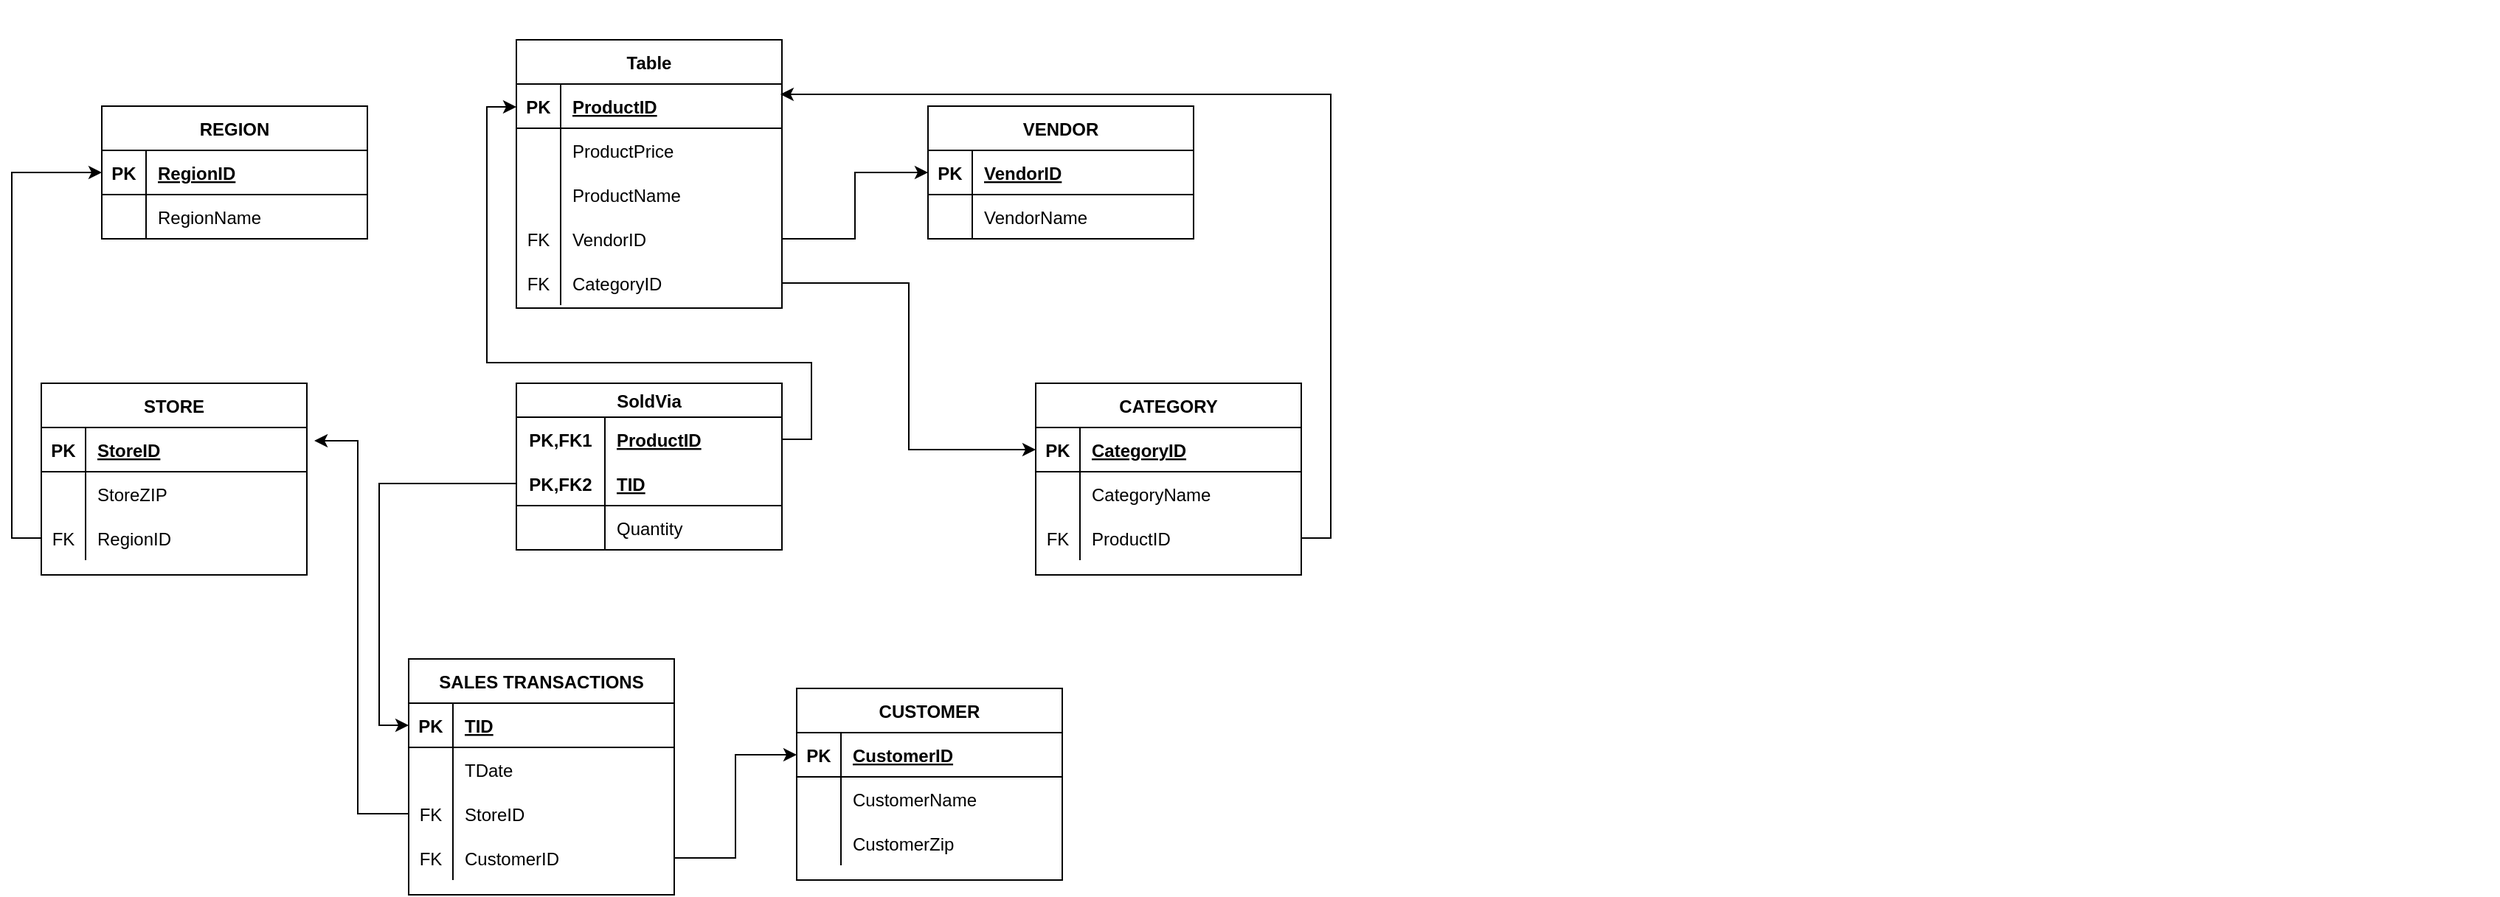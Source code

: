 <mxfile version="16.6.7" type="device"><diagram id="HIIUJBswbVwhQz2F2RyC" name="Page-1"><mxGraphModel dx="1991" dy="1682" grid="0" gridSize="10" guides="1" tooltips="1" connect="1" arrows="1" fold="1" page="0" pageScale="1" pageWidth="850" pageHeight="1100" math="0" shadow="0"><root><mxCell id="0"/><mxCell id="1" parent="0"/><mxCell id="rEvvJPt2WdHEInPGnJ3R-1" value="REGION" style="shape=table;startSize=30;container=1;collapsible=1;childLayout=tableLayout;fixedRows=1;rowLines=0;fontStyle=1;align=center;resizeLast=1;" parent="1" vertex="1"><mxGeometry x="-404" y="-884" width="180" height="90" as="geometry"/></mxCell><mxCell id="rEvvJPt2WdHEInPGnJ3R-2" value="" style="shape=tableRow;horizontal=0;startSize=0;swimlaneHead=0;swimlaneBody=0;fillColor=none;collapsible=0;dropTarget=0;points=[[0,0.5],[1,0.5]];portConstraint=eastwest;top=0;left=0;right=0;bottom=1;" parent="rEvvJPt2WdHEInPGnJ3R-1" vertex="1"><mxGeometry y="30" width="180" height="30" as="geometry"/></mxCell><mxCell id="rEvvJPt2WdHEInPGnJ3R-3" value="PK" style="shape=partialRectangle;connectable=0;fillColor=none;top=0;left=0;bottom=0;right=0;fontStyle=1;overflow=hidden;" parent="rEvvJPt2WdHEInPGnJ3R-2" vertex="1"><mxGeometry width="30" height="30" as="geometry"><mxRectangle width="30" height="30" as="alternateBounds"/></mxGeometry></mxCell><mxCell id="rEvvJPt2WdHEInPGnJ3R-4" value="RegionID" style="shape=partialRectangle;connectable=0;fillColor=none;top=0;left=0;bottom=0;right=0;align=left;spacingLeft=6;fontStyle=5;overflow=hidden;" parent="rEvvJPt2WdHEInPGnJ3R-2" vertex="1"><mxGeometry x="30" width="150" height="30" as="geometry"><mxRectangle width="150" height="30" as="alternateBounds"/></mxGeometry></mxCell><mxCell id="rEvvJPt2WdHEInPGnJ3R-5" value="" style="shape=tableRow;horizontal=0;startSize=0;swimlaneHead=0;swimlaneBody=0;fillColor=none;collapsible=0;dropTarget=0;points=[[0,0.5],[1,0.5]];portConstraint=eastwest;top=0;left=0;right=0;bottom=0;" parent="rEvvJPt2WdHEInPGnJ3R-1" vertex="1"><mxGeometry y="60" width="180" height="30" as="geometry"/></mxCell><mxCell id="rEvvJPt2WdHEInPGnJ3R-6" value="" style="shape=partialRectangle;connectable=0;fillColor=none;top=0;left=0;bottom=0;right=0;editable=1;overflow=hidden;" parent="rEvvJPt2WdHEInPGnJ3R-5" vertex="1"><mxGeometry width="30" height="30" as="geometry"><mxRectangle width="30" height="30" as="alternateBounds"/></mxGeometry></mxCell><mxCell id="rEvvJPt2WdHEInPGnJ3R-7" value="RegionName" style="shape=partialRectangle;connectable=0;fillColor=none;top=0;left=0;bottom=0;right=0;align=left;spacingLeft=6;overflow=hidden;" parent="rEvvJPt2WdHEInPGnJ3R-5" vertex="1"><mxGeometry x="30" width="150" height="30" as="geometry"><mxRectangle width="150" height="30" as="alternateBounds"/></mxGeometry></mxCell><mxCell id="rEvvJPt2WdHEInPGnJ3R-14" value="STORE" style="shape=table;startSize=30;container=1;collapsible=1;childLayout=tableLayout;fixedRows=1;rowLines=0;fontStyle=1;align=center;resizeLast=1;" parent="1" vertex="1"><mxGeometry x="-445" y="-696" width="180" height="130" as="geometry"/></mxCell><mxCell id="rEvvJPt2WdHEInPGnJ3R-15" value="" style="shape=tableRow;horizontal=0;startSize=0;swimlaneHead=0;swimlaneBody=0;fillColor=none;collapsible=0;dropTarget=0;points=[[0,0.5],[1,0.5]];portConstraint=eastwest;top=0;left=0;right=0;bottom=1;" parent="rEvvJPt2WdHEInPGnJ3R-14" vertex="1"><mxGeometry y="30" width="180" height="30" as="geometry"/></mxCell><mxCell id="rEvvJPt2WdHEInPGnJ3R-16" value="PK" style="shape=partialRectangle;connectable=0;fillColor=none;top=0;left=0;bottom=0;right=0;fontStyle=1;overflow=hidden;" parent="rEvvJPt2WdHEInPGnJ3R-15" vertex="1"><mxGeometry width="30" height="30" as="geometry"><mxRectangle width="30" height="30" as="alternateBounds"/></mxGeometry></mxCell><mxCell id="rEvvJPt2WdHEInPGnJ3R-17" value="StoreID" style="shape=partialRectangle;connectable=0;fillColor=none;top=0;left=0;bottom=0;right=0;align=left;spacingLeft=6;fontStyle=5;overflow=hidden;" parent="rEvvJPt2WdHEInPGnJ3R-15" vertex="1"><mxGeometry x="30" width="150" height="30" as="geometry"><mxRectangle width="150" height="30" as="alternateBounds"/></mxGeometry></mxCell><mxCell id="rEvvJPt2WdHEInPGnJ3R-18" value="" style="shape=tableRow;horizontal=0;startSize=0;swimlaneHead=0;swimlaneBody=0;fillColor=none;collapsible=0;dropTarget=0;points=[[0,0.5],[1,0.5]];portConstraint=eastwest;top=0;left=0;right=0;bottom=0;" parent="rEvvJPt2WdHEInPGnJ3R-14" vertex="1"><mxGeometry y="60" width="180" height="30" as="geometry"/></mxCell><mxCell id="rEvvJPt2WdHEInPGnJ3R-19" value="" style="shape=partialRectangle;connectable=0;fillColor=none;top=0;left=0;bottom=0;right=0;editable=1;overflow=hidden;" parent="rEvvJPt2WdHEInPGnJ3R-18" vertex="1"><mxGeometry width="30" height="30" as="geometry"><mxRectangle width="30" height="30" as="alternateBounds"/></mxGeometry></mxCell><mxCell id="rEvvJPt2WdHEInPGnJ3R-20" value="StoreZIP" style="shape=partialRectangle;connectable=0;fillColor=none;top=0;left=0;bottom=0;right=0;align=left;spacingLeft=6;overflow=hidden;" parent="rEvvJPt2WdHEInPGnJ3R-18" vertex="1"><mxGeometry x="30" width="150" height="30" as="geometry"><mxRectangle width="150" height="30" as="alternateBounds"/></mxGeometry></mxCell><mxCell id="rEvvJPt2WdHEInPGnJ3R-21" value="" style="shape=tableRow;horizontal=0;startSize=0;swimlaneHead=0;swimlaneBody=0;fillColor=none;collapsible=0;dropTarget=0;points=[[0,0.5],[1,0.5]];portConstraint=eastwest;top=0;left=0;right=0;bottom=0;" parent="rEvvJPt2WdHEInPGnJ3R-14" vertex="1"><mxGeometry y="90" width="180" height="30" as="geometry"/></mxCell><mxCell id="rEvvJPt2WdHEInPGnJ3R-22" value="FK" style="shape=partialRectangle;connectable=0;fillColor=none;top=0;left=0;bottom=0;right=0;editable=1;overflow=hidden;" parent="rEvvJPt2WdHEInPGnJ3R-21" vertex="1"><mxGeometry width="30" height="30" as="geometry"><mxRectangle width="30" height="30" as="alternateBounds"/></mxGeometry></mxCell><mxCell id="rEvvJPt2WdHEInPGnJ3R-23" value="RegionID" style="shape=partialRectangle;connectable=0;fillColor=none;top=0;left=0;bottom=0;right=0;align=left;spacingLeft=6;overflow=hidden;" parent="rEvvJPt2WdHEInPGnJ3R-21" vertex="1"><mxGeometry x="30" width="150" height="30" as="geometry"><mxRectangle width="150" height="30" as="alternateBounds"/></mxGeometry></mxCell><mxCell id="deo-ZwvFWf1aXP1A6GlT-1" value="" style="shape=image;verticalLabelPosition=bottom;labelBackgroundColor=default;verticalAlign=top;aspect=fixed;imageAspect=0;image=https://media.cheggcdn.com/media/0ed/0ed59450-fce3-421a-848c-9fef84aa4bd2/phpUb174q.png;" parent="1" vertex="1"><mxGeometry x="460" y="-956" width="760.2" height="554.06" as="geometry"/></mxCell><mxCell id="EdlcgP1chdYlh8OxZCv3-21" value="VENDOR" style="shape=table;startSize=30;container=1;collapsible=1;childLayout=tableLayout;fixedRows=1;rowLines=0;fontStyle=1;align=center;resizeLast=1;" vertex="1" parent="1"><mxGeometry x="156" y="-884" width="180" height="90" as="geometry"/></mxCell><mxCell id="EdlcgP1chdYlh8OxZCv3-22" value="" style="shape=tableRow;horizontal=0;startSize=0;swimlaneHead=0;swimlaneBody=0;fillColor=none;collapsible=0;dropTarget=0;points=[[0,0.5],[1,0.5]];portConstraint=eastwest;top=0;left=0;right=0;bottom=1;" vertex="1" parent="EdlcgP1chdYlh8OxZCv3-21"><mxGeometry y="30" width="180" height="30" as="geometry"/></mxCell><mxCell id="EdlcgP1chdYlh8OxZCv3-23" value="PK" style="shape=partialRectangle;connectable=0;fillColor=none;top=0;left=0;bottom=0;right=0;fontStyle=1;overflow=hidden;" vertex="1" parent="EdlcgP1chdYlh8OxZCv3-22"><mxGeometry width="30" height="30" as="geometry"><mxRectangle width="30" height="30" as="alternateBounds"/></mxGeometry></mxCell><mxCell id="EdlcgP1chdYlh8OxZCv3-24" value="VendorID" style="shape=partialRectangle;connectable=0;fillColor=none;top=0;left=0;bottom=0;right=0;align=left;spacingLeft=6;fontStyle=5;overflow=hidden;" vertex="1" parent="EdlcgP1chdYlh8OxZCv3-22"><mxGeometry x="30" width="150" height="30" as="geometry"><mxRectangle width="150" height="30" as="alternateBounds"/></mxGeometry></mxCell><mxCell id="EdlcgP1chdYlh8OxZCv3-25" value="" style="shape=tableRow;horizontal=0;startSize=0;swimlaneHead=0;swimlaneBody=0;fillColor=none;collapsible=0;dropTarget=0;points=[[0,0.5],[1,0.5]];portConstraint=eastwest;top=0;left=0;right=0;bottom=0;" vertex="1" parent="EdlcgP1chdYlh8OxZCv3-21"><mxGeometry y="60" width="180" height="30" as="geometry"/></mxCell><mxCell id="EdlcgP1chdYlh8OxZCv3-26" value="" style="shape=partialRectangle;connectable=0;fillColor=none;top=0;left=0;bottom=0;right=0;editable=1;overflow=hidden;" vertex="1" parent="EdlcgP1chdYlh8OxZCv3-25"><mxGeometry width="30" height="30" as="geometry"><mxRectangle width="30" height="30" as="alternateBounds"/></mxGeometry></mxCell><mxCell id="EdlcgP1chdYlh8OxZCv3-27" value="VendorName" style="shape=partialRectangle;connectable=0;fillColor=none;top=0;left=0;bottom=0;right=0;align=left;spacingLeft=6;overflow=hidden;" vertex="1" parent="EdlcgP1chdYlh8OxZCv3-25"><mxGeometry x="30" width="150" height="30" as="geometry"><mxRectangle width="150" height="30" as="alternateBounds"/></mxGeometry></mxCell><mxCell id="EdlcgP1chdYlh8OxZCv3-31" value="CATEGORY" style="shape=table;startSize=30;container=1;collapsible=1;childLayout=tableLayout;fixedRows=1;rowLines=0;fontStyle=1;align=center;resizeLast=1;" vertex="1" parent="1"><mxGeometry x="229" y="-696" width="180" height="130" as="geometry"/></mxCell><mxCell id="EdlcgP1chdYlh8OxZCv3-32" value="" style="shape=tableRow;horizontal=0;startSize=0;swimlaneHead=0;swimlaneBody=0;fillColor=none;collapsible=0;dropTarget=0;points=[[0,0.5],[1,0.5]];portConstraint=eastwest;top=0;left=0;right=0;bottom=1;" vertex="1" parent="EdlcgP1chdYlh8OxZCv3-31"><mxGeometry y="30" width="180" height="30" as="geometry"/></mxCell><mxCell id="EdlcgP1chdYlh8OxZCv3-33" value="PK" style="shape=partialRectangle;connectable=0;fillColor=none;top=0;left=0;bottom=0;right=0;fontStyle=1;overflow=hidden;" vertex="1" parent="EdlcgP1chdYlh8OxZCv3-32"><mxGeometry width="30" height="30" as="geometry"><mxRectangle width="30" height="30" as="alternateBounds"/></mxGeometry></mxCell><mxCell id="EdlcgP1chdYlh8OxZCv3-34" value="CategoryID" style="shape=partialRectangle;connectable=0;fillColor=none;top=0;left=0;bottom=0;right=0;align=left;spacingLeft=6;fontStyle=5;overflow=hidden;" vertex="1" parent="EdlcgP1chdYlh8OxZCv3-32"><mxGeometry x="30" width="150" height="30" as="geometry"><mxRectangle width="150" height="30" as="alternateBounds"/></mxGeometry></mxCell><mxCell id="EdlcgP1chdYlh8OxZCv3-35" value="" style="shape=tableRow;horizontal=0;startSize=0;swimlaneHead=0;swimlaneBody=0;fillColor=none;collapsible=0;dropTarget=0;points=[[0,0.5],[1,0.5]];portConstraint=eastwest;top=0;left=0;right=0;bottom=0;" vertex="1" parent="EdlcgP1chdYlh8OxZCv3-31"><mxGeometry y="60" width="180" height="30" as="geometry"/></mxCell><mxCell id="EdlcgP1chdYlh8OxZCv3-36" value="" style="shape=partialRectangle;connectable=0;fillColor=none;top=0;left=0;bottom=0;right=0;editable=1;overflow=hidden;" vertex="1" parent="EdlcgP1chdYlh8OxZCv3-35"><mxGeometry width="30" height="30" as="geometry"><mxRectangle width="30" height="30" as="alternateBounds"/></mxGeometry></mxCell><mxCell id="EdlcgP1chdYlh8OxZCv3-37" value="CategoryName" style="shape=partialRectangle;connectable=0;fillColor=none;top=0;left=0;bottom=0;right=0;align=left;spacingLeft=6;overflow=hidden;" vertex="1" parent="EdlcgP1chdYlh8OxZCv3-35"><mxGeometry x="30" width="150" height="30" as="geometry"><mxRectangle width="150" height="30" as="alternateBounds"/></mxGeometry></mxCell><mxCell id="EdlcgP1chdYlh8OxZCv3-38" value="" style="shape=tableRow;horizontal=0;startSize=0;swimlaneHead=0;swimlaneBody=0;fillColor=none;collapsible=0;dropTarget=0;points=[[0,0.5],[1,0.5]];portConstraint=eastwest;top=0;left=0;right=0;bottom=0;" vertex="1" parent="EdlcgP1chdYlh8OxZCv3-31"><mxGeometry y="90" width="180" height="30" as="geometry"/></mxCell><mxCell id="EdlcgP1chdYlh8OxZCv3-39" value="FK" style="shape=partialRectangle;connectable=0;fillColor=none;top=0;left=0;bottom=0;right=0;editable=1;overflow=hidden;" vertex="1" parent="EdlcgP1chdYlh8OxZCv3-38"><mxGeometry width="30" height="30" as="geometry"><mxRectangle width="30" height="30" as="alternateBounds"/></mxGeometry></mxCell><mxCell id="EdlcgP1chdYlh8OxZCv3-40" value="ProductID" style="shape=partialRectangle;connectable=0;fillColor=none;top=0;left=0;bottom=0;right=0;align=left;spacingLeft=6;overflow=hidden;" vertex="1" parent="EdlcgP1chdYlh8OxZCv3-38"><mxGeometry x="30" width="150" height="30" as="geometry"><mxRectangle width="150" height="30" as="alternateBounds"/></mxGeometry></mxCell><mxCell id="EdlcgP1chdYlh8OxZCv3-41" value="CUSTOMER" style="shape=table;startSize=30;container=1;collapsible=1;childLayout=tableLayout;fixedRows=1;rowLines=0;fontStyle=1;align=center;resizeLast=1;" vertex="1" parent="1"><mxGeometry x="67" y="-489" width="180" height="130" as="geometry"/></mxCell><mxCell id="EdlcgP1chdYlh8OxZCv3-42" value="" style="shape=tableRow;horizontal=0;startSize=0;swimlaneHead=0;swimlaneBody=0;fillColor=none;collapsible=0;dropTarget=0;points=[[0,0.5],[1,0.5]];portConstraint=eastwest;top=0;left=0;right=0;bottom=1;" vertex="1" parent="EdlcgP1chdYlh8OxZCv3-41"><mxGeometry y="30" width="180" height="30" as="geometry"/></mxCell><mxCell id="EdlcgP1chdYlh8OxZCv3-43" value="PK" style="shape=partialRectangle;connectable=0;fillColor=none;top=0;left=0;bottom=0;right=0;fontStyle=1;overflow=hidden;" vertex="1" parent="EdlcgP1chdYlh8OxZCv3-42"><mxGeometry width="30" height="30" as="geometry"><mxRectangle width="30" height="30" as="alternateBounds"/></mxGeometry></mxCell><mxCell id="EdlcgP1chdYlh8OxZCv3-44" value="CustomerID" style="shape=partialRectangle;connectable=0;fillColor=none;top=0;left=0;bottom=0;right=0;align=left;spacingLeft=6;fontStyle=5;overflow=hidden;" vertex="1" parent="EdlcgP1chdYlh8OxZCv3-42"><mxGeometry x="30" width="150" height="30" as="geometry"><mxRectangle width="150" height="30" as="alternateBounds"/></mxGeometry></mxCell><mxCell id="EdlcgP1chdYlh8OxZCv3-45" value="" style="shape=tableRow;horizontal=0;startSize=0;swimlaneHead=0;swimlaneBody=0;fillColor=none;collapsible=0;dropTarget=0;points=[[0,0.5],[1,0.5]];portConstraint=eastwest;top=0;left=0;right=0;bottom=0;" vertex="1" parent="EdlcgP1chdYlh8OxZCv3-41"><mxGeometry y="60" width="180" height="30" as="geometry"/></mxCell><mxCell id="EdlcgP1chdYlh8OxZCv3-46" value="" style="shape=partialRectangle;connectable=0;fillColor=none;top=0;left=0;bottom=0;right=0;editable=1;overflow=hidden;" vertex="1" parent="EdlcgP1chdYlh8OxZCv3-45"><mxGeometry width="30" height="30" as="geometry"><mxRectangle width="30" height="30" as="alternateBounds"/></mxGeometry></mxCell><mxCell id="EdlcgP1chdYlh8OxZCv3-47" value="CustomerName" style="shape=partialRectangle;connectable=0;fillColor=none;top=0;left=0;bottom=0;right=0;align=left;spacingLeft=6;overflow=hidden;" vertex="1" parent="EdlcgP1chdYlh8OxZCv3-45"><mxGeometry x="30" width="150" height="30" as="geometry"><mxRectangle width="150" height="30" as="alternateBounds"/></mxGeometry></mxCell><mxCell id="EdlcgP1chdYlh8OxZCv3-48" value="" style="shape=tableRow;horizontal=0;startSize=0;swimlaneHead=0;swimlaneBody=0;fillColor=none;collapsible=0;dropTarget=0;points=[[0,0.5],[1,0.5]];portConstraint=eastwest;top=0;left=0;right=0;bottom=0;" vertex="1" parent="EdlcgP1chdYlh8OxZCv3-41"><mxGeometry y="90" width="180" height="30" as="geometry"/></mxCell><mxCell id="EdlcgP1chdYlh8OxZCv3-49" value="" style="shape=partialRectangle;connectable=0;fillColor=none;top=0;left=0;bottom=0;right=0;editable=1;overflow=hidden;" vertex="1" parent="EdlcgP1chdYlh8OxZCv3-48"><mxGeometry width="30" height="30" as="geometry"><mxRectangle width="30" height="30" as="alternateBounds"/></mxGeometry></mxCell><mxCell id="EdlcgP1chdYlh8OxZCv3-50" value="CustomerZip" style="shape=partialRectangle;connectable=0;fillColor=none;top=0;left=0;bottom=0;right=0;align=left;spacingLeft=6;overflow=hidden;" vertex="1" parent="EdlcgP1chdYlh8OxZCv3-48"><mxGeometry x="30" width="150" height="30" as="geometry"><mxRectangle width="150" height="30" as="alternateBounds"/></mxGeometry></mxCell><mxCell id="EdlcgP1chdYlh8OxZCv3-61" value="SoldVia" style="shape=table;startSize=23;container=1;collapsible=1;childLayout=tableLayout;fixedRows=1;rowLines=0;fontStyle=1;align=center;resizeLast=1;" vertex="1" parent="1"><mxGeometry x="-123" y="-696" width="180" height="113" as="geometry"/></mxCell><mxCell id="EdlcgP1chdYlh8OxZCv3-62" value="" style="shape=tableRow;horizontal=0;startSize=0;swimlaneHead=0;swimlaneBody=0;fillColor=none;collapsible=0;dropTarget=0;points=[[0,0.5],[1,0.5]];portConstraint=eastwest;top=0;left=0;right=0;bottom=0;" vertex="1" parent="EdlcgP1chdYlh8OxZCv3-61"><mxGeometry y="23" width="180" height="30" as="geometry"/></mxCell><mxCell id="EdlcgP1chdYlh8OxZCv3-63" value="PK,FK1" style="shape=partialRectangle;connectable=0;fillColor=none;top=0;left=0;bottom=0;right=0;fontStyle=1;overflow=hidden;" vertex="1" parent="EdlcgP1chdYlh8OxZCv3-62"><mxGeometry width="60" height="30" as="geometry"><mxRectangle width="60" height="30" as="alternateBounds"/></mxGeometry></mxCell><mxCell id="EdlcgP1chdYlh8OxZCv3-64" value="ProductID" style="shape=partialRectangle;connectable=0;fillColor=none;top=0;left=0;bottom=0;right=0;align=left;spacingLeft=6;fontStyle=5;overflow=hidden;" vertex="1" parent="EdlcgP1chdYlh8OxZCv3-62"><mxGeometry x="60" width="120" height="30" as="geometry"><mxRectangle width="120" height="30" as="alternateBounds"/></mxGeometry></mxCell><mxCell id="EdlcgP1chdYlh8OxZCv3-65" value="" style="shape=tableRow;horizontal=0;startSize=0;swimlaneHead=0;swimlaneBody=0;fillColor=none;collapsible=0;dropTarget=0;points=[[0,0.5],[1,0.5]];portConstraint=eastwest;top=0;left=0;right=0;bottom=1;" vertex="1" parent="EdlcgP1chdYlh8OxZCv3-61"><mxGeometry y="53" width="180" height="30" as="geometry"/></mxCell><mxCell id="EdlcgP1chdYlh8OxZCv3-66" value="PK,FK2" style="shape=partialRectangle;connectable=0;fillColor=none;top=0;left=0;bottom=0;right=0;fontStyle=1;overflow=hidden;" vertex="1" parent="EdlcgP1chdYlh8OxZCv3-65"><mxGeometry width="60" height="30" as="geometry"><mxRectangle width="60" height="30" as="alternateBounds"/></mxGeometry></mxCell><mxCell id="EdlcgP1chdYlh8OxZCv3-67" value="TID" style="shape=partialRectangle;connectable=0;fillColor=none;top=0;left=0;bottom=0;right=0;align=left;spacingLeft=6;fontStyle=5;overflow=hidden;" vertex="1" parent="EdlcgP1chdYlh8OxZCv3-65"><mxGeometry x="60" width="120" height="30" as="geometry"><mxRectangle width="120" height="30" as="alternateBounds"/></mxGeometry></mxCell><mxCell id="EdlcgP1chdYlh8OxZCv3-68" value="" style="shape=tableRow;horizontal=0;startSize=0;swimlaneHead=0;swimlaneBody=0;fillColor=none;collapsible=0;dropTarget=0;points=[[0,0.5],[1,0.5]];portConstraint=eastwest;top=0;left=0;right=0;bottom=0;" vertex="1" parent="EdlcgP1chdYlh8OxZCv3-61"><mxGeometry y="83" width="180" height="30" as="geometry"/></mxCell><mxCell id="EdlcgP1chdYlh8OxZCv3-69" value="" style="shape=partialRectangle;connectable=0;fillColor=none;top=0;left=0;bottom=0;right=0;editable=1;overflow=hidden;" vertex="1" parent="EdlcgP1chdYlh8OxZCv3-68"><mxGeometry width="60" height="30" as="geometry"><mxRectangle width="60" height="30" as="alternateBounds"/></mxGeometry></mxCell><mxCell id="EdlcgP1chdYlh8OxZCv3-70" value="Quantity" style="shape=partialRectangle;connectable=0;fillColor=none;top=0;left=0;bottom=0;right=0;align=left;spacingLeft=6;overflow=hidden;" vertex="1" parent="EdlcgP1chdYlh8OxZCv3-68"><mxGeometry x="60" width="120" height="30" as="geometry"><mxRectangle width="120" height="30" as="alternateBounds"/></mxGeometry></mxCell><mxCell id="EdlcgP1chdYlh8OxZCv3-87" style="edgeStyle=orthogonalEdgeStyle;rounded=0;orthogonalLoop=1;jettySize=auto;html=1;exitX=0;exitY=0.5;exitDx=0;exitDy=0;" edge="1" parent="1" source="rEvvJPt2WdHEInPGnJ3R-21" target="rEvvJPt2WdHEInPGnJ3R-2"><mxGeometry relative="1" as="geometry"/></mxCell><mxCell id="EdlcgP1chdYlh8OxZCv3-89" value="" style="shape=tableRow;horizontal=0;startSize=0;swimlaneHead=0;swimlaneBody=0;fillColor=none;collapsible=0;dropTarget=0;points=[[0,0.5],[1,0.5]];portConstraint=eastwest;top=0;left=0;right=0;bottom=0;" vertex="1" parent="1"><mxGeometry x="-215" y="-383" width="180" height="30" as="geometry"/></mxCell><mxCell id="EdlcgP1chdYlh8OxZCv3-93" value="SALES TRANSACTIONS" style="shape=table;startSize=30;container=1;collapsible=1;childLayout=tableLayout;fixedRows=1;rowLines=0;fontStyle=1;align=center;resizeLast=1;" vertex="1" parent="1"><mxGeometry x="-196" y="-509" width="180" height="160" as="geometry"/></mxCell><mxCell id="EdlcgP1chdYlh8OxZCv3-94" value="" style="shape=tableRow;horizontal=0;startSize=0;swimlaneHead=0;swimlaneBody=0;fillColor=none;collapsible=0;dropTarget=0;points=[[0,0.5],[1,0.5]];portConstraint=eastwest;top=0;left=0;right=0;bottom=1;" vertex="1" parent="EdlcgP1chdYlh8OxZCv3-93"><mxGeometry y="30" width="180" height="30" as="geometry"/></mxCell><mxCell id="EdlcgP1chdYlh8OxZCv3-95" value="PK" style="shape=partialRectangle;connectable=0;fillColor=none;top=0;left=0;bottom=0;right=0;fontStyle=1;overflow=hidden;" vertex="1" parent="EdlcgP1chdYlh8OxZCv3-94"><mxGeometry width="30" height="30" as="geometry"><mxRectangle width="30" height="30" as="alternateBounds"/></mxGeometry></mxCell><mxCell id="EdlcgP1chdYlh8OxZCv3-96" value="TID" style="shape=partialRectangle;connectable=0;fillColor=none;top=0;left=0;bottom=0;right=0;align=left;spacingLeft=6;fontStyle=5;overflow=hidden;" vertex="1" parent="EdlcgP1chdYlh8OxZCv3-94"><mxGeometry x="30" width="150" height="30" as="geometry"><mxRectangle width="150" height="30" as="alternateBounds"/></mxGeometry></mxCell><mxCell id="EdlcgP1chdYlh8OxZCv3-97" value="" style="shape=tableRow;horizontal=0;startSize=0;swimlaneHead=0;swimlaneBody=0;fillColor=none;collapsible=0;dropTarget=0;points=[[0,0.5],[1,0.5]];portConstraint=eastwest;top=0;left=0;right=0;bottom=0;" vertex="1" parent="EdlcgP1chdYlh8OxZCv3-93"><mxGeometry y="60" width="180" height="30" as="geometry"/></mxCell><mxCell id="EdlcgP1chdYlh8OxZCv3-98" value="" style="shape=partialRectangle;connectable=0;fillColor=none;top=0;left=0;bottom=0;right=0;editable=1;overflow=hidden;" vertex="1" parent="EdlcgP1chdYlh8OxZCv3-97"><mxGeometry width="30" height="30" as="geometry"><mxRectangle width="30" height="30" as="alternateBounds"/></mxGeometry></mxCell><mxCell id="EdlcgP1chdYlh8OxZCv3-99" value="TDate" style="shape=partialRectangle;connectable=0;fillColor=none;top=0;left=0;bottom=0;right=0;align=left;spacingLeft=6;overflow=hidden;" vertex="1" parent="EdlcgP1chdYlh8OxZCv3-97"><mxGeometry x="30" width="150" height="30" as="geometry"><mxRectangle width="150" height="30" as="alternateBounds"/></mxGeometry></mxCell><mxCell id="EdlcgP1chdYlh8OxZCv3-100" value="" style="shape=tableRow;horizontal=0;startSize=0;swimlaneHead=0;swimlaneBody=0;fillColor=none;collapsible=0;dropTarget=0;points=[[0,0.5],[1,0.5]];portConstraint=eastwest;top=0;left=0;right=0;bottom=0;" vertex="1" parent="EdlcgP1chdYlh8OxZCv3-93"><mxGeometry y="90" width="180" height="30" as="geometry"/></mxCell><mxCell id="EdlcgP1chdYlh8OxZCv3-101" value="FK" style="shape=partialRectangle;connectable=0;fillColor=none;top=0;left=0;bottom=0;right=0;editable=1;overflow=hidden;" vertex="1" parent="EdlcgP1chdYlh8OxZCv3-100"><mxGeometry width="30" height="30" as="geometry"><mxRectangle width="30" height="30" as="alternateBounds"/></mxGeometry></mxCell><mxCell id="EdlcgP1chdYlh8OxZCv3-102" value="StoreID" style="shape=partialRectangle;connectable=0;fillColor=none;top=0;left=0;bottom=0;right=0;align=left;spacingLeft=6;overflow=hidden;" vertex="1" parent="EdlcgP1chdYlh8OxZCv3-100"><mxGeometry x="30" width="150" height="30" as="geometry"><mxRectangle width="150" height="30" as="alternateBounds"/></mxGeometry></mxCell><mxCell id="EdlcgP1chdYlh8OxZCv3-103" value="" style="shape=tableRow;horizontal=0;startSize=0;swimlaneHead=0;swimlaneBody=0;fillColor=none;collapsible=0;dropTarget=0;points=[[0,0.5],[1,0.5]];portConstraint=eastwest;top=0;left=0;right=0;bottom=0;" vertex="1" parent="EdlcgP1chdYlh8OxZCv3-93"><mxGeometry y="120" width="180" height="30" as="geometry"/></mxCell><mxCell id="EdlcgP1chdYlh8OxZCv3-104" value="FK" style="shape=partialRectangle;connectable=0;fillColor=none;top=0;left=0;bottom=0;right=0;editable=1;overflow=hidden;" vertex="1" parent="EdlcgP1chdYlh8OxZCv3-103"><mxGeometry width="30" height="30" as="geometry"><mxRectangle width="30" height="30" as="alternateBounds"/></mxGeometry></mxCell><mxCell id="EdlcgP1chdYlh8OxZCv3-105" value="CustomerID" style="shape=partialRectangle;connectable=0;fillColor=none;top=0;left=0;bottom=0;right=0;align=left;spacingLeft=6;overflow=hidden;" vertex="1" parent="EdlcgP1chdYlh8OxZCv3-103"><mxGeometry x="30" width="150" height="30" as="geometry"><mxRectangle width="150" height="30" as="alternateBounds"/></mxGeometry></mxCell><mxCell id="EdlcgP1chdYlh8OxZCv3-108" style="edgeStyle=orthogonalEdgeStyle;rounded=0;orthogonalLoop=1;jettySize=auto;html=1;exitX=0;exitY=0.5;exitDx=0;exitDy=0;entryX=1.028;entryY=0.3;entryDx=0;entryDy=0;entryPerimeter=0;" edge="1" parent="1" source="EdlcgP1chdYlh8OxZCv3-100" target="rEvvJPt2WdHEInPGnJ3R-15"><mxGeometry relative="1" as="geometry"/></mxCell><mxCell id="EdlcgP1chdYlh8OxZCv3-109" style="edgeStyle=orthogonalEdgeStyle;rounded=0;orthogonalLoop=1;jettySize=auto;html=1;exitX=1;exitY=0.5;exitDx=0;exitDy=0;" edge="1" parent="1" source="EdlcgP1chdYlh8OxZCv3-103" target="EdlcgP1chdYlh8OxZCv3-42"><mxGeometry relative="1" as="geometry"/></mxCell><mxCell id="EdlcgP1chdYlh8OxZCv3-112" value="Table" style="shape=table;startSize=30;container=1;collapsible=1;childLayout=tableLayout;fixedRows=1;rowLines=0;fontStyle=1;align=center;resizeLast=1;" vertex="1" parent="1"><mxGeometry x="-123" y="-929" width="180" height="182" as="geometry"><mxRectangle x="-123" y="-929" width="57" height="30" as="alternateBounds"/></mxGeometry></mxCell><mxCell id="EdlcgP1chdYlh8OxZCv3-113" value="" style="shape=tableRow;horizontal=0;startSize=0;swimlaneHead=0;swimlaneBody=0;fillColor=none;collapsible=0;dropTarget=0;points=[[0,0.5],[1,0.5]];portConstraint=eastwest;top=0;left=0;right=0;bottom=1;" vertex="1" parent="EdlcgP1chdYlh8OxZCv3-112"><mxGeometry y="30" width="180" height="30" as="geometry"/></mxCell><mxCell id="EdlcgP1chdYlh8OxZCv3-114" value="PK" style="shape=partialRectangle;connectable=0;fillColor=none;top=0;left=0;bottom=0;right=0;fontStyle=1;overflow=hidden;" vertex="1" parent="EdlcgP1chdYlh8OxZCv3-113"><mxGeometry width="30" height="30" as="geometry"><mxRectangle width="30" height="30" as="alternateBounds"/></mxGeometry></mxCell><mxCell id="EdlcgP1chdYlh8OxZCv3-115" value="ProductID" style="shape=partialRectangle;connectable=0;fillColor=none;top=0;left=0;bottom=0;right=0;align=left;spacingLeft=6;fontStyle=5;overflow=hidden;" vertex="1" parent="EdlcgP1chdYlh8OxZCv3-113"><mxGeometry x="30" width="150" height="30" as="geometry"><mxRectangle width="150" height="30" as="alternateBounds"/></mxGeometry></mxCell><mxCell id="EdlcgP1chdYlh8OxZCv3-116" value="" style="shape=tableRow;horizontal=0;startSize=0;swimlaneHead=0;swimlaneBody=0;fillColor=none;collapsible=0;dropTarget=0;points=[[0,0.5],[1,0.5]];portConstraint=eastwest;top=0;left=0;right=0;bottom=0;" vertex="1" parent="EdlcgP1chdYlh8OxZCv3-112"><mxGeometry y="60" width="180" height="30" as="geometry"/></mxCell><mxCell id="EdlcgP1chdYlh8OxZCv3-117" value="" style="shape=partialRectangle;connectable=0;fillColor=none;top=0;left=0;bottom=0;right=0;editable=1;overflow=hidden;" vertex="1" parent="EdlcgP1chdYlh8OxZCv3-116"><mxGeometry width="30" height="30" as="geometry"><mxRectangle width="30" height="30" as="alternateBounds"/></mxGeometry></mxCell><mxCell id="EdlcgP1chdYlh8OxZCv3-118" value="ProductPrice" style="shape=partialRectangle;connectable=0;fillColor=none;top=0;left=0;bottom=0;right=0;align=left;spacingLeft=6;overflow=hidden;" vertex="1" parent="EdlcgP1chdYlh8OxZCv3-116"><mxGeometry x="30" width="150" height="30" as="geometry"><mxRectangle width="150" height="30" as="alternateBounds"/></mxGeometry></mxCell><mxCell id="EdlcgP1chdYlh8OxZCv3-119" value="" style="shape=tableRow;horizontal=0;startSize=0;swimlaneHead=0;swimlaneBody=0;fillColor=none;collapsible=0;dropTarget=0;points=[[0,0.5],[1,0.5]];portConstraint=eastwest;top=0;left=0;right=0;bottom=0;" vertex="1" parent="EdlcgP1chdYlh8OxZCv3-112"><mxGeometry y="90" width="180" height="30" as="geometry"/></mxCell><mxCell id="EdlcgP1chdYlh8OxZCv3-120" value="" style="shape=partialRectangle;connectable=0;fillColor=none;top=0;left=0;bottom=0;right=0;editable=1;overflow=hidden;" vertex="1" parent="EdlcgP1chdYlh8OxZCv3-119"><mxGeometry width="30" height="30" as="geometry"><mxRectangle width="30" height="30" as="alternateBounds"/></mxGeometry></mxCell><mxCell id="EdlcgP1chdYlh8OxZCv3-121" value="ProductName" style="shape=partialRectangle;connectable=0;fillColor=none;top=0;left=0;bottom=0;right=0;align=left;spacingLeft=6;overflow=hidden;" vertex="1" parent="EdlcgP1chdYlh8OxZCv3-119"><mxGeometry x="30" width="150" height="30" as="geometry"><mxRectangle width="150" height="30" as="alternateBounds"/></mxGeometry></mxCell><mxCell id="EdlcgP1chdYlh8OxZCv3-122" value="" style="shape=tableRow;horizontal=0;startSize=0;swimlaneHead=0;swimlaneBody=0;fillColor=none;collapsible=0;dropTarget=0;points=[[0,0.5],[1,0.5]];portConstraint=eastwest;top=0;left=0;right=0;bottom=0;" vertex="1" parent="EdlcgP1chdYlh8OxZCv3-112"><mxGeometry y="120" width="180" height="30" as="geometry"/></mxCell><mxCell id="EdlcgP1chdYlh8OxZCv3-123" value="FK" style="shape=partialRectangle;connectable=0;fillColor=none;top=0;left=0;bottom=0;right=0;editable=1;overflow=hidden;" vertex="1" parent="EdlcgP1chdYlh8OxZCv3-122"><mxGeometry width="30" height="30" as="geometry"><mxRectangle width="30" height="30" as="alternateBounds"/></mxGeometry></mxCell><mxCell id="EdlcgP1chdYlh8OxZCv3-124" value="VendorID" style="shape=partialRectangle;connectable=0;fillColor=none;top=0;left=0;bottom=0;right=0;align=left;spacingLeft=6;overflow=hidden;" vertex="1" parent="EdlcgP1chdYlh8OxZCv3-122"><mxGeometry x="30" width="150" height="30" as="geometry"><mxRectangle width="150" height="30" as="alternateBounds"/></mxGeometry></mxCell><mxCell id="EdlcgP1chdYlh8OxZCv3-128" value="" style="shape=tableRow;horizontal=0;startSize=0;swimlaneHead=0;swimlaneBody=0;fillColor=none;collapsible=0;dropTarget=0;points=[[0,0.5],[1,0.5]];portConstraint=eastwest;top=0;left=0;right=0;bottom=0;" vertex="1" parent="EdlcgP1chdYlh8OxZCv3-112"><mxGeometry y="150" width="180" height="30" as="geometry"/></mxCell><mxCell id="EdlcgP1chdYlh8OxZCv3-129" value="FK" style="shape=partialRectangle;connectable=0;fillColor=none;top=0;left=0;bottom=0;right=0;editable=1;overflow=hidden;" vertex="1" parent="EdlcgP1chdYlh8OxZCv3-128"><mxGeometry width="30" height="30" as="geometry"><mxRectangle width="30" height="30" as="alternateBounds"/></mxGeometry></mxCell><mxCell id="EdlcgP1chdYlh8OxZCv3-130" value="CategoryID" style="shape=partialRectangle;connectable=0;fillColor=none;top=0;left=0;bottom=0;right=0;align=left;spacingLeft=6;overflow=hidden;" vertex="1" parent="EdlcgP1chdYlh8OxZCv3-128"><mxGeometry x="30" width="150" height="30" as="geometry"><mxRectangle width="150" height="30" as="alternateBounds"/></mxGeometry></mxCell><mxCell id="EdlcgP1chdYlh8OxZCv3-125" style="edgeStyle=orthogonalEdgeStyle;rounded=0;orthogonalLoop=1;jettySize=auto;html=1;exitX=1;exitY=0.5;exitDx=0;exitDy=0;entryX=0;entryY=0.25;entryDx=0;entryDy=0;" edge="1" parent="1" source="EdlcgP1chdYlh8OxZCv3-62" target="EdlcgP1chdYlh8OxZCv3-112"><mxGeometry relative="1" as="geometry"/></mxCell><mxCell id="EdlcgP1chdYlh8OxZCv3-126" style="edgeStyle=orthogonalEdgeStyle;rounded=0;orthogonalLoop=1;jettySize=auto;html=1;entryX=0;entryY=0.5;entryDx=0;entryDy=0;" edge="1" parent="1" source="EdlcgP1chdYlh8OxZCv3-122" target="EdlcgP1chdYlh8OxZCv3-22"><mxGeometry relative="1" as="geometry"/></mxCell><mxCell id="EdlcgP1chdYlh8OxZCv3-131" style="edgeStyle=orthogonalEdgeStyle;rounded=0;orthogonalLoop=1;jettySize=auto;html=1;entryX=0;entryY=0.5;entryDx=0;entryDy=0;" edge="1" parent="1" source="EdlcgP1chdYlh8OxZCv3-128" target="EdlcgP1chdYlh8OxZCv3-32"><mxGeometry relative="1" as="geometry"/></mxCell><mxCell id="EdlcgP1chdYlh8OxZCv3-132" style="edgeStyle=orthogonalEdgeStyle;rounded=0;orthogonalLoop=1;jettySize=auto;html=1;exitX=1;exitY=0.5;exitDx=0;exitDy=0;entryX=0.994;entryY=0.233;entryDx=0;entryDy=0;entryPerimeter=0;" edge="1" parent="1" source="EdlcgP1chdYlh8OxZCv3-38" target="EdlcgP1chdYlh8OxZCv3-113"><mxGeometry relative="1" as="geometry"/></mxCell><mxCell id="EdlcgP1chdYlh8OxZCv3-133" style="edgeStyle=orthogonalEdgeStyle;rounded=0;orthogonalLoop=1;jettySize=auto;html=1;entryX=0;entryY=0.5;entryDx=0;entryDy=0;" edge="1" parent="1" source="EdlcgP1chdYlh8OxZCv3-65" target="EdlcgP1chdYlh8OxZCv3-94"><mxGeometry relative="1" as="geometry"/></mxCell></root></mxGraphModel></diagram></mxfile>